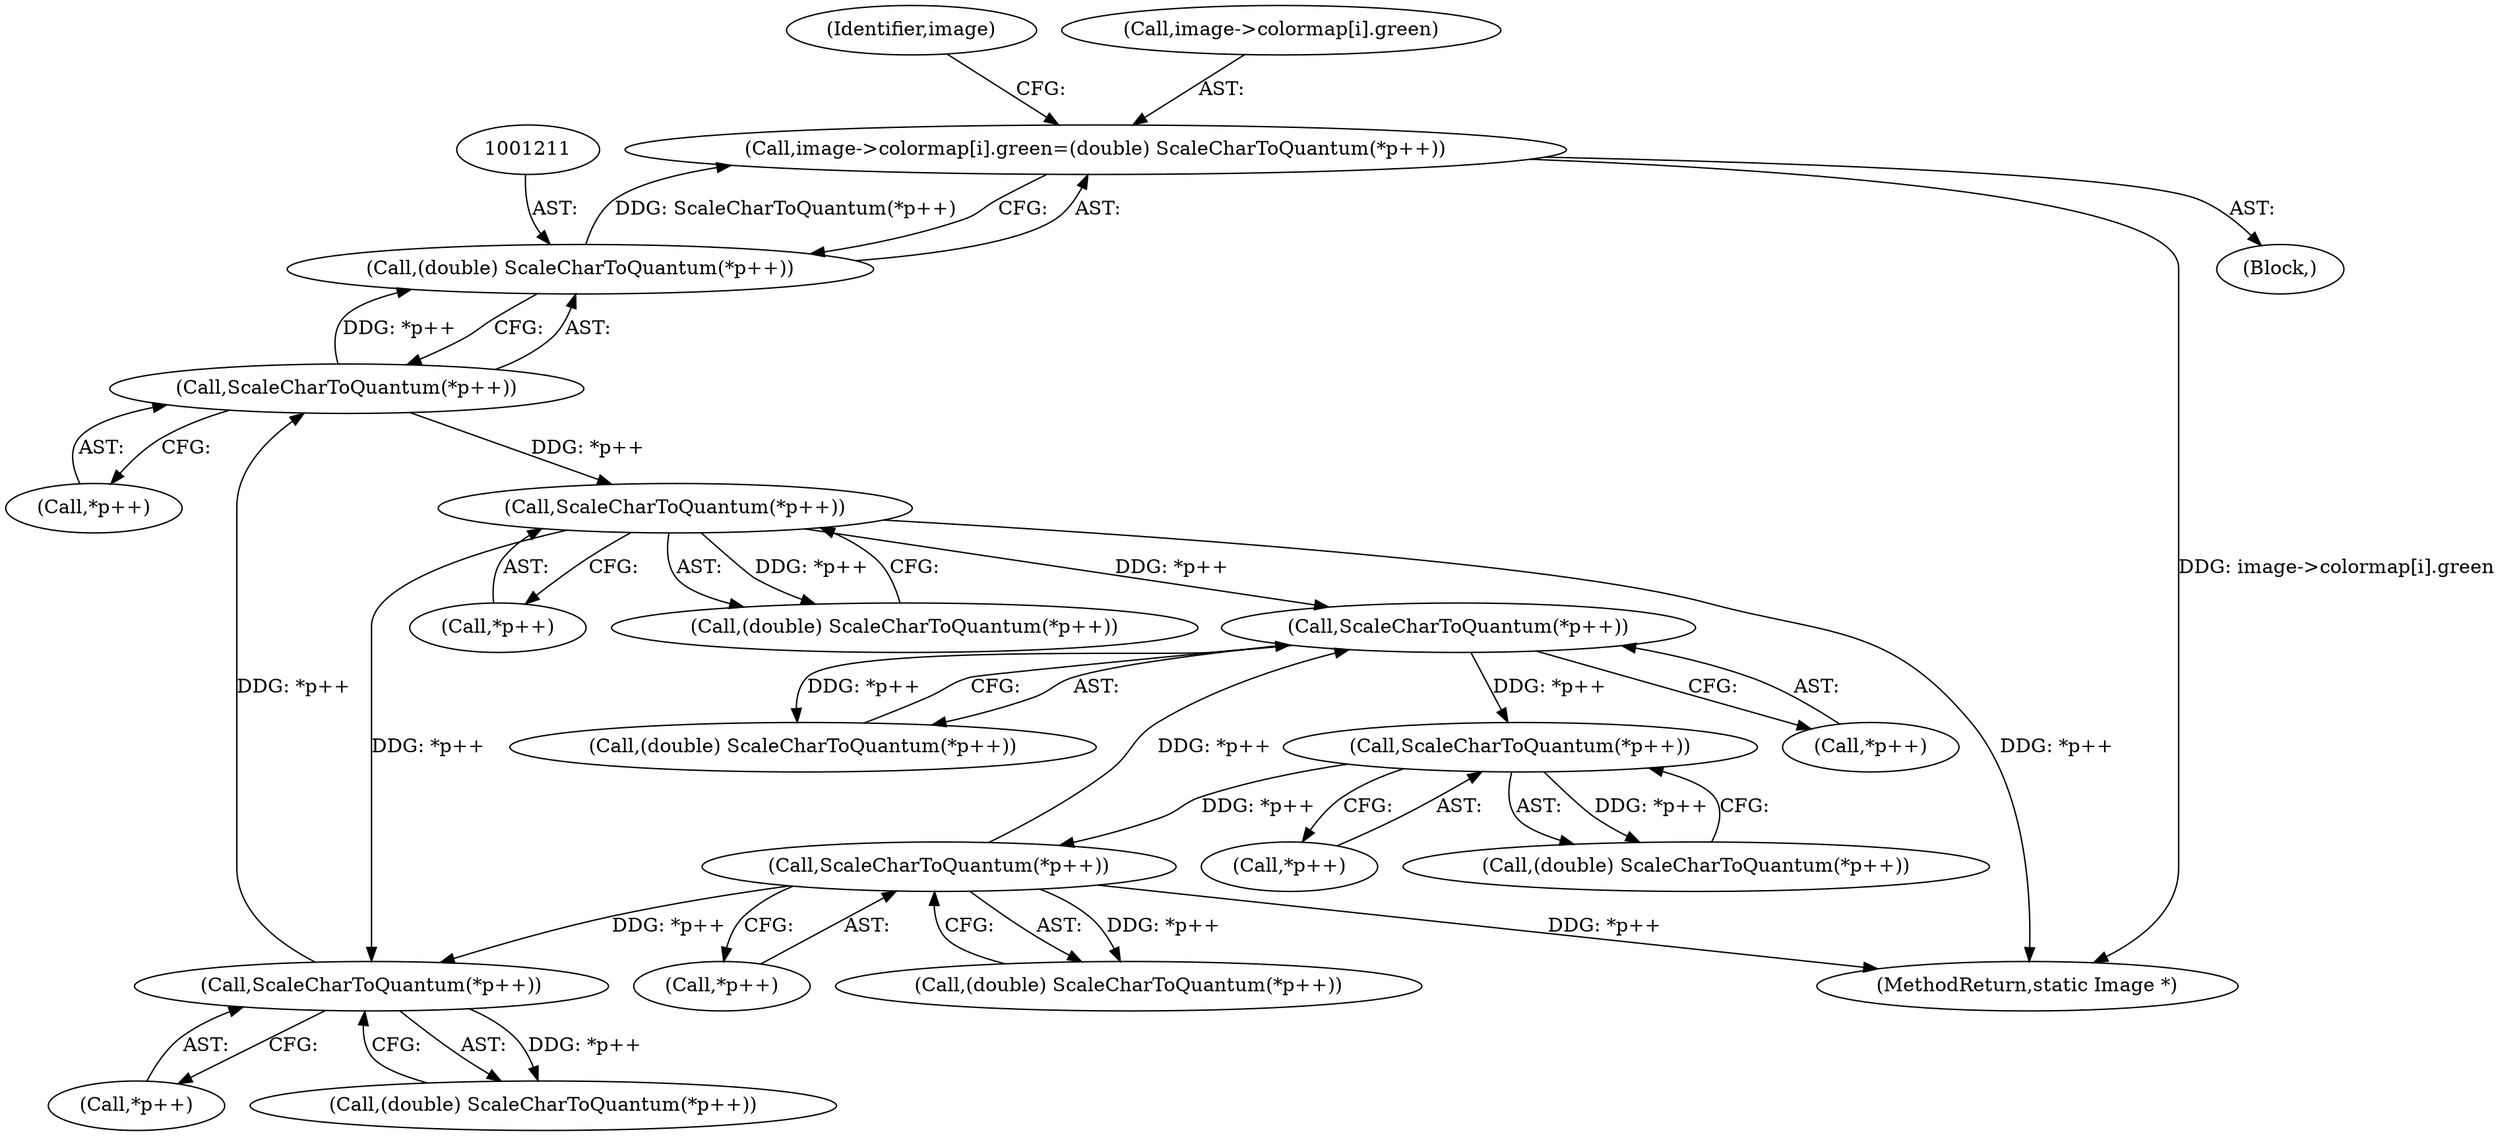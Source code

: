 digraph "0_ImageMagick_9fd10cf630832b36a588c1545d8736539b2f1fb5@array" {
"1001202" [label="(Call,image->colormap[i].green=(double) ScaleCharToQuantum(*p++))"];
"1001210" [label="(Call,(double) ScaleCharToQuantum(*p++))"];
"1001212" [label="(Call,ScaleCharToQuantum(*p++))"];
"1001198" [label="(Call,ScaleCharToQuantum(*p++))"];
"1001409" [label="(Call,ScaleCharToQuantum(*p++))"];
"1001395" [label="(Call,ScaleCharToQuantum(*p++))"];
"1001381" [label="(Call,ScaleCharToQuantum(*p++))"];
"1001226" [label="(Call,ScaleCharToQuantum(*p++))"];
"1001198" [label="(Call,ScaleCharToQuantum(*p++))"];
"1001199" [label="(Call,*p++)"];
"1001220" [label="(Identifier,image)"];
"1001407" [label="(Call,(double) ScaleCharToQuantum(*p++))"];
"1001395" [label="(Call,ScaleCharToQuantum(*p++))"];
"1001410" [label="(Call,*p++)"];
"1001226" [label="(Call,ScaleCharToQuantum(*p++))"];
"1001382" [label="(Call,*p++)"];
"1001227" [label="(Call,*p++)"];
"1001409" [label="(Call,ScaleCharToQuantum(*p++))"];
"1001202" [label="(Call,image->colormap[i].green=(double) ScaleCharToQuantum(*p++))"];
"1001213" [label="(Call,*p++)"];
"1001381" [label="(Call,ScaleCharToQuantum(*p++))"];
"1001203" [label="(Call,image->colormap[i].green)"];
"1001657" [label="(MethodReturn,static Image *)"];
"1001196" [label="(Call,(double) ScaleCharToQuantum(*p++))"];
"1001396" [label="(Call,*p++)"];
"1001187" [label="(Block,)"];
"1001393" [label="(Call,(double) ScaleCharToQuantum(*p++))"];
"1001212" [label="(Call,ScaleCharToQuantum(*p++))"];
"1001210" [label="(Call,(double) ScaleCharToQuantum(*p++))"];
"1001379" [label="(Call,(double) ScaleCharToQuantum(*p++))"];
"1001224" [label="(Call,(double) ScaleCharToQuantum(*p++))"];
"1001202" -> "1001187"  [label="AST: "];
"1001202" -> "1001210"  [label="CFG: "];
"1001203" -> "1001202"  [label="AST: "];
"1001210" -> "1001202"  [label="AST: "];
"1001220" -> "1001202"  [label="CFG: "];
"1001202" -> "1001657"  [label="DDG: image->colormap[i].green"];
"1001210" -> "1001202"  [label="DDG: ScaleCharToQuantum(*p++)"];
"1001210" -> "1001212"  [label="CFG: "];
"1001211" -> "1001210"  [label="AST: "];
"1001212" -> "1001210"  [label="AST: "];
"1001212" -> "1001210"  [label="DDG: *p++"];
"1001212" -> "1001213"  [label="CFG: "];
"1001213" -> "1001212"  [label="AST: "];
"1001198" -> "1001212"  [label="DDG: *p++"];
"1001212" -> "1001226"  [label="DDG: *p++"];
"1001198" -> "1001196"  [label="AST: "];
"1001198" -> "1001199"  [label="CFG: "];
"1001199" -> "1001198"  [label="AST: "];
"1001196" -> "1001198"  [label="CFG: "];
"1001198" -> "1001196"  [label="DDG: *p++"];
"1001409" -> "1001198"  [label="DDG: *p++"];
"1001226" -> "1001198"  [label="DDG: *p++"];
"1001409" -> "1001407"  [label="AST: "];
"1001409" -> "1001410"  [label="CFG: "];
"1001410" -> "1001409"  [label="AST: "];
"1001407" -> "1001409"  [label="CFG: "];
"1001409" -> "1001657"  [label="DDG: *p++"];
"1001409" -> "1001381"  [label="DDG: *p++"];
"1001409" -> "1001407"  [label="DDG: *p++"];
"1001395" -> "1001409"  [label="DDG: *p++"];
"1001395" -> "1001393"  [label="AST: "];
"1001395" -> "1001396"  [label="CFG: "];
"1001396" -> "1001395"  [label="AST: "];
"1001393" -> "1001395"  [label="CFG: "];
"1001395" -> "1001393"  [label="DDG: *p++"];
"1001381" -> "1001395"  [label="DDG: *p++"];
"1001381" -> "1001379"  [label="AST: "];
"1001381" -> "1001382"  [label="CFG: "];
"1001382" -> "1001381"  [label="AST: "];
"1001379" -> "1001381"  [label="CFG: "];
"1001381" -> "1001379"  [label="DDG: *p++"];
"1001226" -> "1001381"  [label="DDG: *p++"];
"1001226" -> "1001224"  [label="AST: "];
"1001226" -> "1001227"  [label="CFG: "];
"1001227" -> "1001226"  [label="AST: "];
"1001224" -> "1001226"  [label="CFG: "];
"1001226" -> "1001657"  [label="DDG: *p++"];
"1001226" -> "1001224"  [label="DDG: *p++"];
}

